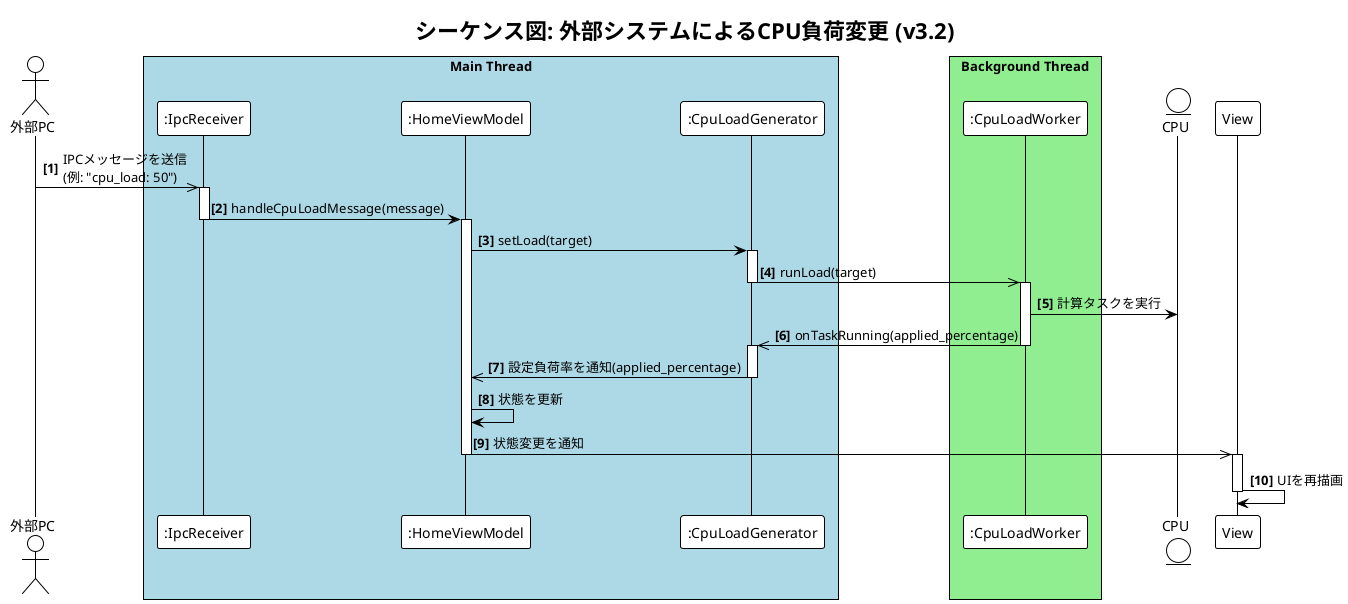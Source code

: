 @startuml
!theme plain

title シーケンス図: 外部システムによるCPU負荷変更 (v3.2)
' 標準の非同期矢印 (->>) を使用

actor "外部PC" as ExtPC

box "Main Thread" #LightBlue
    participant ":IpcReceiver" as Ipc
    participant ":HomeViewModel" as ViewModel
    participant ":CpuLoadGenerator" as CpuGen
end box

box "Background Thread" #LightGreen
    participant ":CpuLoadWorker" as Worker
end box

entity "CPU" as CpuResource

autonumber "<b>[0]"

ExtPC ->> Ipc: IPCメッセージを送信\n(例: "cpu_load: 50")
activate Ipc

Ipc -> ViewModel: handleCpuLoadMessage(message)
deactivate Ipc
activate ViewModel

ViewModel -> CpuGen: setLoad(target)
activate CpuGen

CpuGen ->> Worker: runLoad(target)
deactivate CpuGen

activate Worker
Worker -> CpuResource: 計算タスクを実行

' Worker confirms the load has been applied
Worker ->> CpuGen: onTaskRunning(applied_percentage)
' note: Isolate communication
deactivate Worker

activate CpuGen
CpuGen ->> ViewModel: 設定負荷率を通知(applied_percentage)
deactivate CpuGen

ViewModel -> ViewModel: 状態を更新
ViewModel ->> View: 状態変更を通知
deactivate ViewModel

activate View
View -> View: UIを再描画
deactivate View

@enduml